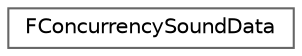 digraph "Graphical Class Hierarchy"
{
 // INTERACTIVE_SVG=YES
 // LATEX_PDF_SIZE
  bgcolor="transparent";
  edge [fontname=Helvetica,fontsize=10,labelfontname=Helvetica,labelfontsize=10];
  node [fontname=Helvetica,fontsize=10,shape=box,height=0.2,width=0.4];
  rankdir="LR";
  Node0 [id="Node000000",label="FConcurrencySoundData",height=0.2,width=0.4,color="grey40", fillcolor="white", style="filled",URL="$d1/d27/structFConcurrencySoundData.html",tooltip="Sound instance data pertaining to concurrency tracking."];
}
